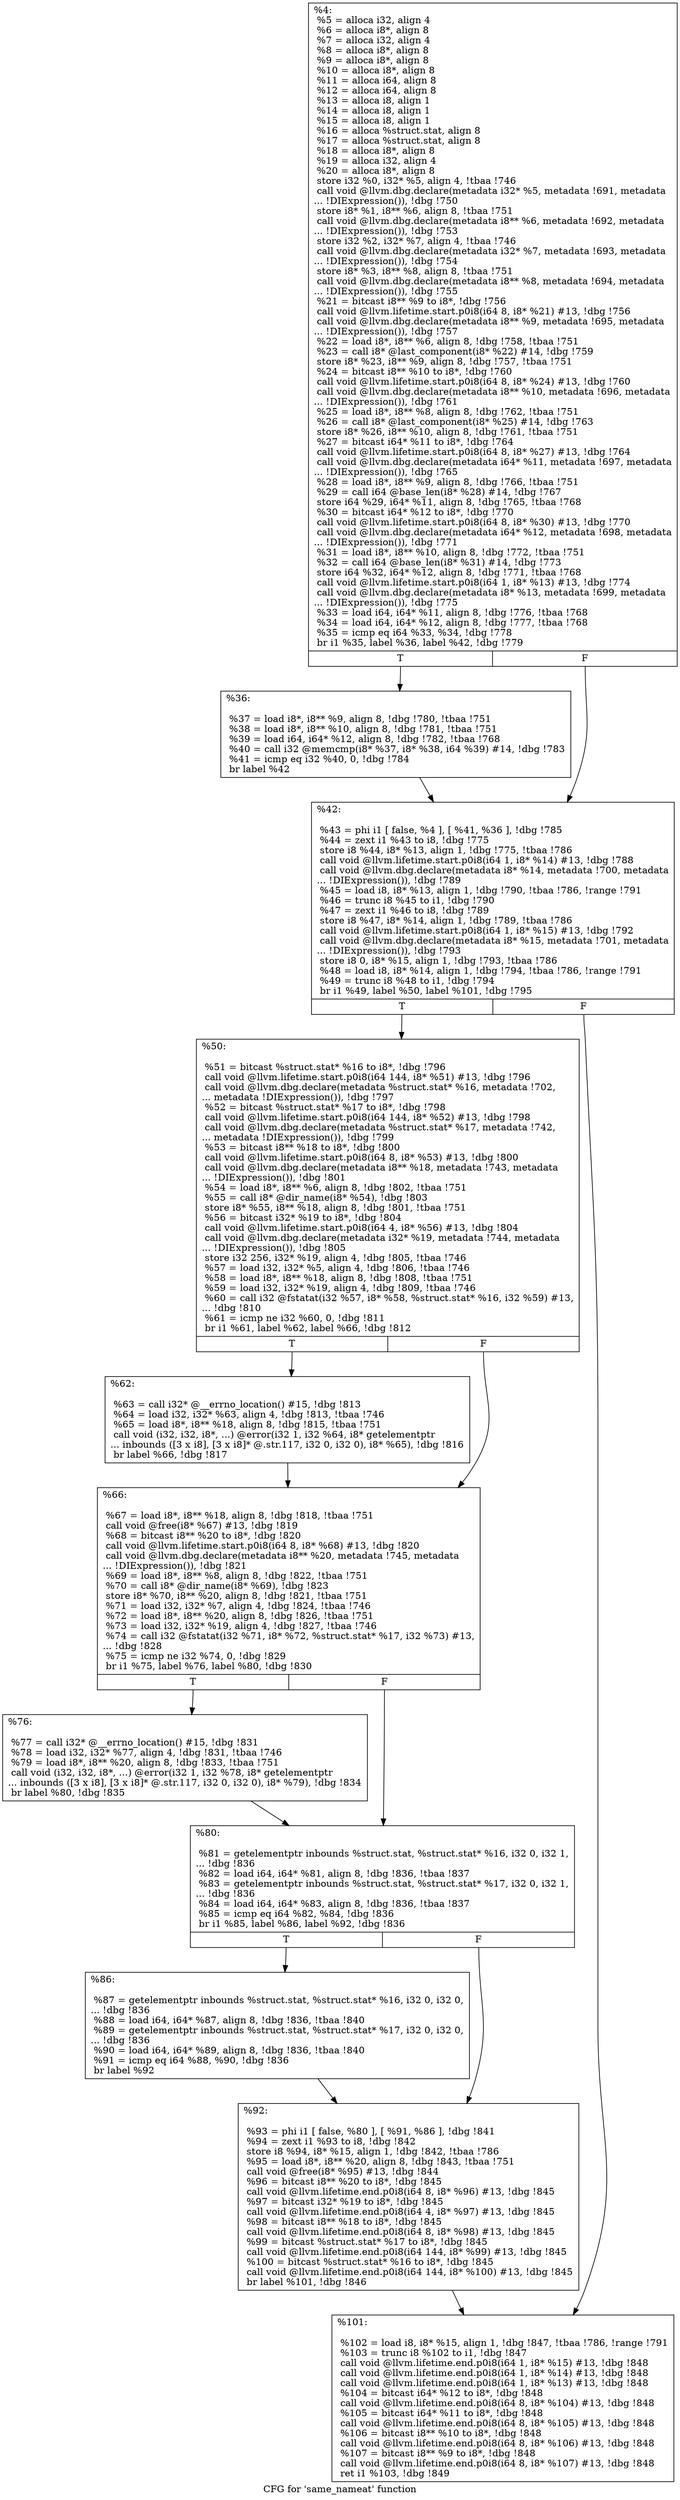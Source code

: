 digraph "CFG for 'same_nameat' function" {
	label="CFG for 'same_nameat' function";

	Node0x25b5b90 [shape=record,label="{%4:\l  %5 = alloca i32, align 4\l  %6 = alloca i8*, align 8\l  %7 = alloca i32, align 4\l  %8 = alloca i8*, align 8\l  %9 = alloca i8*, align 8\l  %10 = alloca i8*, align 8\l  %11 = alloca i64, align 8\l  %12 = alloca i64, align 8\l  %13 = alloca i8, align 1\l  %14 = alloca i8, align 1\l  %15 = alloca i8, align 1\l  %16 = alloca %struct.stat, align 8\l  %17 = alloca %struct.stat, align 8\l  %18 = alloca i8*, align 8\l  %19 = alloca i32, align 4\l  %20 = alloca i8*, align 8\l  store i32 %0, i32* %5, align 4, !tbaa !746\l  call void @llvm.dbg.declare(metadata i32* %5, metadata !691, metadata\l... !DIExpression()), !dbg !750\l  store i8* %1, i8** %6, align 8, !tbaa !751\l  call void @llvm.dbg.declare(metadata i8** %6, metadata !692, metadata\l... !DIExpression()), !dbg !753\l  store i32 %2, i32* %7, align 4, !tbaa !746\l  call void @llvm.dbg.declare(metadata i32* %7, metadata !693, metadata\l... !DIExpression()), !dbg !754\l  store i8* %3, i8** %8, align 8, !tbaa !751\l  call void @llvm.dbg.declare(metadata i8** %8, metadata !694, metadata\l... !DIExpression()), !dbg !755\l  %21 = bitcast i8** %9 to i8*, !dbg !756\l  call void @llvm.lifetime.start.p0i8(i64 8, i8* %21) #13, !dbg !756\l  call void @llvm.dbg.declare(metadata i8** %9, metadata !695, metadata\l... !DIExpression()), !dbg !757\l  %22 = load i8*, i8** %6, align 8, !dbg !758, !tbaa !751\l  %23 = call i8* @last_component(i8* %22) #14, !dbg !759\l  store i8* %23, i8** %9, align 8, !dbg !757, !tbaa !751\l  %24 = bitcast i8** %10 to i8*, !dbg !760\l  call void @llvm.lifetime.start.p0i8(i64 8, i8* %24) #13, !dbg !760\l  call void @llvm.dbg.declare(metadata i8** %10, metadata !696, metadata\l... !DIExpression()), !dbg !761\l  %25 = load i8*, i8** %8, align 8, !dbg !762, !tbaa !751\l  %26 = call i8* @last_component(i8* %25) #14, !dbg !763\l  store i8* %26, i8** %10, align 8, !dbg !761, !tbaa !751\l  %27 = bitcast i64* %11 to i8*, !dbg !764\l  call void @llvm.lifetime.start.p0i8(i64 8, i8* %27) #13, !dbg !764\l  call void @llvm.dbg.declare(metadata i64* %11, metadata !697, metadata\l... !DIExpression()), !dbg !765\l  %28 = load i8*, i8** %9, align 8, !dbg !766, !tbaa !751\l  %29 = call i64 @base_len(i8* %28) #14, !dbg !767\l  store i64 %29, i64* %11, align 8, !dbg !765, !tbaa !768\l  %30 = bitcast i64* %12 to i8*, !dbg !770\l  call void @llvm.lifetime.start.p0i8(i64 8, i8* %30) #13, !dbg !770\l  call void @llvm.dbg.declare(metadata i64* %12, metadata !698, metadata\l... !DIExpression()), !dbg !771\l  %31 = load i8*, i8** %10, align 8, !dbg !772, !tbaa !751\l  %32 = call i64 @base_len(i8* %31) #14, !dbg !773\l  store i64 %32, i64* %12, align 8, !dbg !771, !tbaa !768\l  call void @llvm.lifetime.start.p0i8(i64 1, i8* %13) #13, !dbg !774\l  call void @llvm.dbg.declare(metadata i8* %13, metadata !699, metadata\l... !DIExpression()), !dbg !775\l  %33 = load i64, i64* %11, align 8, !dbg !776, !tbaa !768\l  %34 = load i64, i64* %12, align 8, !dbg !777, !tbaa !768\l  %35 = icmp eq i64 %33, %34, !dbg !778\l  br i1 %35, label %36, label %42, !dbg !779\l|{<s0>T|<s1>F}}"];
	Node0x25b5b90:s0 -> Node0x25b6680;
	Node0x25b5b90:s1 -> Node0x25b66d0;
	Node0x25b6680 [shape=record,label="{%36:\l\l  %37 = load i8*, i8** %9, align 8, !dbg !780, !tbaa !751\l  %38 = load i8*, i8** %10, align 8, !dbg !781, !tbaa !751\l  %39 = load i64, i64* %12, align 8, !dbg !782, !tbaa !768\l  %40 = call i32 @memcmp(i8* %37, i8* %38, i64 %39) #14, !dbg !783\l  %41 = icmp eq i32 %40, 0, !dbg !784\l  br label %42\l}"];
	Node0x25b6680 -> Node0x25b66d0;
	Node0x25b66d0 [shape=record,label="{%42:\l\l  %43 = phi i1 [ false, %4 ], [ %41, %36 ], !dbg !785\l  %44 = zext i1 %43 to i8, !dbg !775\l  store i8 %44, i8* %13, align 1, !dbg !775, !tbaa !786\l  call void @llvm.lifetime.start.p0i8(i64 1, i8* %14) #13, !dbg !788\l  call void @llvm.dbg.declare(metadata i8* %14, metadata !700, metadata\l... !DIExpression()), !dbg !789\l  %45 = load i8, i8* %13, align 1, !dbg !790, !tbaa !786, !range !791\l  %46 = trunc i8 %45 to i1, !dbg !790\l  %47 = zext i1 %46 to i8, !dbg !789\l  store i8 %47, i8* %14, align 1, !dbg !789, !tbaa !786\l  call void @llvm.lifetime.start.p0i8(i64 1, i8* %15) #13, !dbg !792\l  call void @llvm.dbg.declare(metadata i8* %15, metadata !701, metadata\l... !DIExpression()), !dbg !793\l  store i8 0, i8* %15, align 1, !dbg !793, !tbaa !786\l  %48 = load i8, i8* %14, align 1, !dbg !794, !tbaa !786, !range !791\l  %49 = trunc i8 %48 to i1, !dbg !794\l  br i1 %49, label %50, label %101, !dbg !795\l|{<s0>T|<s1>F}}"];
	Node0x25b66d0:s0 -> Node0x25b6720;
	Node0x25b66d0:s1 -> Node0x25b6950;
	Node0x25b6720 [shape=record,label="{%50:\l\l  %51 = bitcast %struct.stat* %16 to i8*, !dbg !796\l  call void @llvm.lifetime.start.p0i8(i64 144, i8* %51) #13, !dbg !796\l  call void @llvm.dbg.declare(metadata %struct.stat* %16, metadata !702,\l... metadata !DIExpression()), !dbg !797\l  %52 = bitcast %struct.stat* %17 to i8*, !dbg !798\l  call void @llvm.lifetime.start.p0i8(i64 144, i8* %52) #13, !dbg !798\l  call void @llvm.dbg.declare(metadata %struct.stat* %17, metadata !742,\l... metadata !DIExpression()), !dbg !799\l  %53 = bitcast i8** %18 to i8*, !dbg !800\l  call void @llvm.lifetime.start.p0i8(i64 8, i8* %53) #13, !dbg !800\l  call void @llvm.dbg.declare(metadata i8** %18, metadata !743, metadata\l... !DIExpression()), !dbg !801\l  %54 = load i8*, i8** %6, align 8, !dbg !802, !tbaa !751\l  %55 = call i8* @dir_name(i8* %54), !dbg !803\l  store i8* %55, i8** %18, align 8, !dbg !801, !tbaa !751\l  %56 = bitcast i32* %19 to i8*, !dbg !804\l  call void @llvm.lifetime.start.p0i8(i64 4, i8* %56) #13, !dbg !804\l  call void @llvm.dbg.declare(metadata i32* %19, metadata !744, metadata\l... !DIExpression()), !dbg !805\l  store i32 256, i32* %19, align 4, !dbg !805, !tbaa !746\l  %57 = load i32, i32* %5, align 4, !dbg !806, !tbaa !746\l  %58 = load i8*, i8** %18, align 8, !dbg !808, !tbaa !751\l  %59 = load i32, i32* %19, align 4, !dbg !809, !tbaa !746\l  %60 = call i32 @fstatat(i32 %57, i8* %58, %struct.stat* %16, i32 %59) #13,\l... !dbg !810\l  %61 = icmp ne i32 %60, 0, !dbg !811\l  br i1 %61, label %62, label %66, !dbg !812\l|{<s0>T|<s1>F}}"];
	Node0x25b6720:s0 -> Node0x25b6770;
	Node0x25b6720:s1 -> Node0x25b67c0;
	Node0x25b6770 [shape=record,label="{%62:\l\l  %63 = call i32* @__errno_location() #15, !dbg !813\l  %64 = load i32, i32* %63, align 4, !dbg !813, !tbaa !746\l  %65 = load i8*, i8** %18, align 8, !dbg !815, !tbaa !751\l  call void (i32, i32, i8*, ...) @error(i32 1, i32 %64, i8* getelementptr\l... inbounds ([3 x i8], [3 x i8]* @.str.117, i32 0, i32 0), i8* %65), !dbg !816\l  br label %66, !dbg !817\l}"];
	Node0x25b6770 -> Node0x25b67c0;
	Node0x25b67c0 [shape=record,label="{%66:\l\l  %67 = load i8*, i8** %18, align 8, !dbg !818, !tbaa !751\l  call void @free(i8* %67) #13, !dbg !819\l  %68 = bitcast i8** %20 to i8*, !dbg !820\l  call void @llvm.lifetime.start.p0i8(i64 8, i8* %68) #13, !dbg !820\l  call void @llvm.dbg.declare(metadata i8** %20, metadata !745, metadata\l... !DIExpression()), !dbg !821\l  %69 = load i8*, i8** %8, align 8, !dbg !822, !tbaa !751\l  %70 = call i8* @dir_name(i8* %69), !dbg !823\l  store i8* %70, i8** %20, align 8, !dbg !821, !tbaa !751\l  %71 = load i32, i32* %7, align 4, !dbg !824, !tbaa !746\l  %72 = load i8*, i8** %20, align 8, !dbg !826, !tbaa !751\l  %73 = load i32, i32* %19, align 4, !dbg !827, !tbaa !746\l  %74 = call i32 @fstatat(i32 %71, i8* %72, %struct.stat* %17, i32 %73) #13,\l... !dbg !828\l  %75 = icmp ne i32 %74, 0, !dbg !829\l  br i1 %75, label %76, label %80, !dbg !830\l|{<s0>T|<s1>F}}"];
	Node0x25b67c0:s0 -> Node0x25b6810;
	Node0x25b67c0:s1 -> Node0x25b6860;
	Node0x25b6810 [shape=record,label="{%76:\l\l  %77 = call i32* @__errno_location() #15, !dbg !831\l  %78 = load i32, i32* %77, align 4, !dbg !831, !tbaa !746\l  %79 = load i8*, i8** %20, align 8, !dbg !833, !tbaa !751\l  call void (i32, i32, i8*, ...) @error(i32 1, i32 %78, i8* getelementptr\l... inbounds ([3 x i8], [3 x i8]* @.str.117, i32 0, i32 0), i8* %79), !dbg !834\l  br label %80, !dbg !835\l}"];
	Node0x25b6810 -> Node0x25b6860;
	Node0x25b6860 [shape=record,label="{%80:\l\l  %81 = getelementptr inbounds %struct.stat, %struct.stat* %16, i32 0, i32 1,\l... !dbg !836\l  %82 = load i64, i64* %81, align 8, !dbg !836, !tbaa !837\l  %83 = getelementptr inbounds %struct.stat, %struct.stat* %17, i32 0, i32 1,\l... !dbg !836\l  %84 = load i64, i64* %83, align 8, !dbg !836, !tbaa !837\l  %85 = icmp eq i64 %82, %84, !dbg !836\l  br i1 %85, label %86, label %92, !dbg !836\l|{<s0>T|<s1>F}}"];
	Node0x25b6860:s0 -> Node0x25b68b0;
	Node0x25b6860:s1 -> Node0x25b6900;
	Node0x25b68b0 [shape=record,label="{%86:\l\l  %87 = getelementptr inbounds %struct.stat, %struct.stat* %16, i32 0, i32 0,\l... !dbg !836\l  %88 = load i64, i64* %87, align 8, !dbg !836, !tbaa !840\l  %89 = getelementptr inbounds %struct.stat, %struct.stat* %17, i32 0, i32 0,\l... !dbg !836\l  %90 = load i64, i64* %89, align 8, !dbg !836, !tbaa !840\l  %91 = icmp eq i64 %88, %90, !dbg !836\l  br label %92\l}"];
	Node0x25b68b0 -> Node0x25b6900;
	Node0x25b6900 [shape=record,label="{%92:\l\l  %93 = phi i1 [ false, %80 ], [ %91, %86 ], !dbg !841\l  %94 = zext i1 %93 to i8, !dbg !842\l  store i8 %94, i8* %15, align 1, !dbg !842, !tbaa !786\l  %95 = load i8*, i8** %20, align 8, !dbg !843, !tbaa !751\l  call void @free(i8* %95) #13, !dbg !844\l  %96 = bitcast i8** %20 to i8*, !dbg !845\l  call void @llvm.lifetime.end.p0i8(i64 8, i8* %96) #13, !dbg !845\l  %97 = bitcast i32* %19 to i8*, !dbg !845\l  call void @llvm.lifetime.end.p0i8(i64 4, i8* %97) #13, !dbg !845\l  %98 = bitcast i8** %18 to i8*, !dbg !845\l  call void @llvm.lifetime.end.p0i8(i64 8, i8* %98) #13, !dbg !845\l  %99 = bitcast %struct.stat* %17 to i8*, !dbg !845\l  call void @llvm.lifetime.end.p0i8(i64 144, i8* %99) #13, !dbg !845\l  %100 = bitcast %struct.stat* %16 to i8*, !dbg !845\l  call void @llvm.lifetime.end.p0i8(i64 144, i8* %100) #13, !dbg !845\l  br label %101, !dbg !846\l}"];
	Node0x25b6900 -> Node0x25b6950;
	Node0x25b6950 [shape=record,label="{%101:\l\l  %102 = load i8, i8* %15, align 1, !dbg !847, !tbaa !786, !range !791\l  %103 = trunc i8 %102 to i1, !dbg !847\l  call void @llvm.lifetime.end.p0i8(i64 1, i8* %15) #13, !dbg !848\l  call void @llvm.lifetime.end.p0i8(i64 1, i8* %14) #13, !dbg !848\l  call void @llvm.lifetime.end.p0i8(i64 1, i8* %13) #13, !dbg !848\l  %104 = bitcast i64* %12 to i8*, !dbg !848\l  call void @llvm.lifetime.end.p0i8(i64 8, i8* %104) #13, !dbg !848\l  %105 = bitcast i64* %11 to i8*, !dbg !848\l  call void @llvm.lifetime.end.p0i8(i64 8, i8* %105) #13, !dbg !848\l  %106 = bitcast i8** %10 to i8*, !dbg !848\l  call void @llvm.lifetime.end.p0i8(i64 8, i8* %106) #13, !dbg !848\l  %107 = bitcast i8** %9 to i8*, !dbg !848\l  call void @llvm.lifetime.end.p0i8(i64 8, i8* %107) #13, !dbg !848\l  ret i1 %103, !dbg !849\l}"];
}
